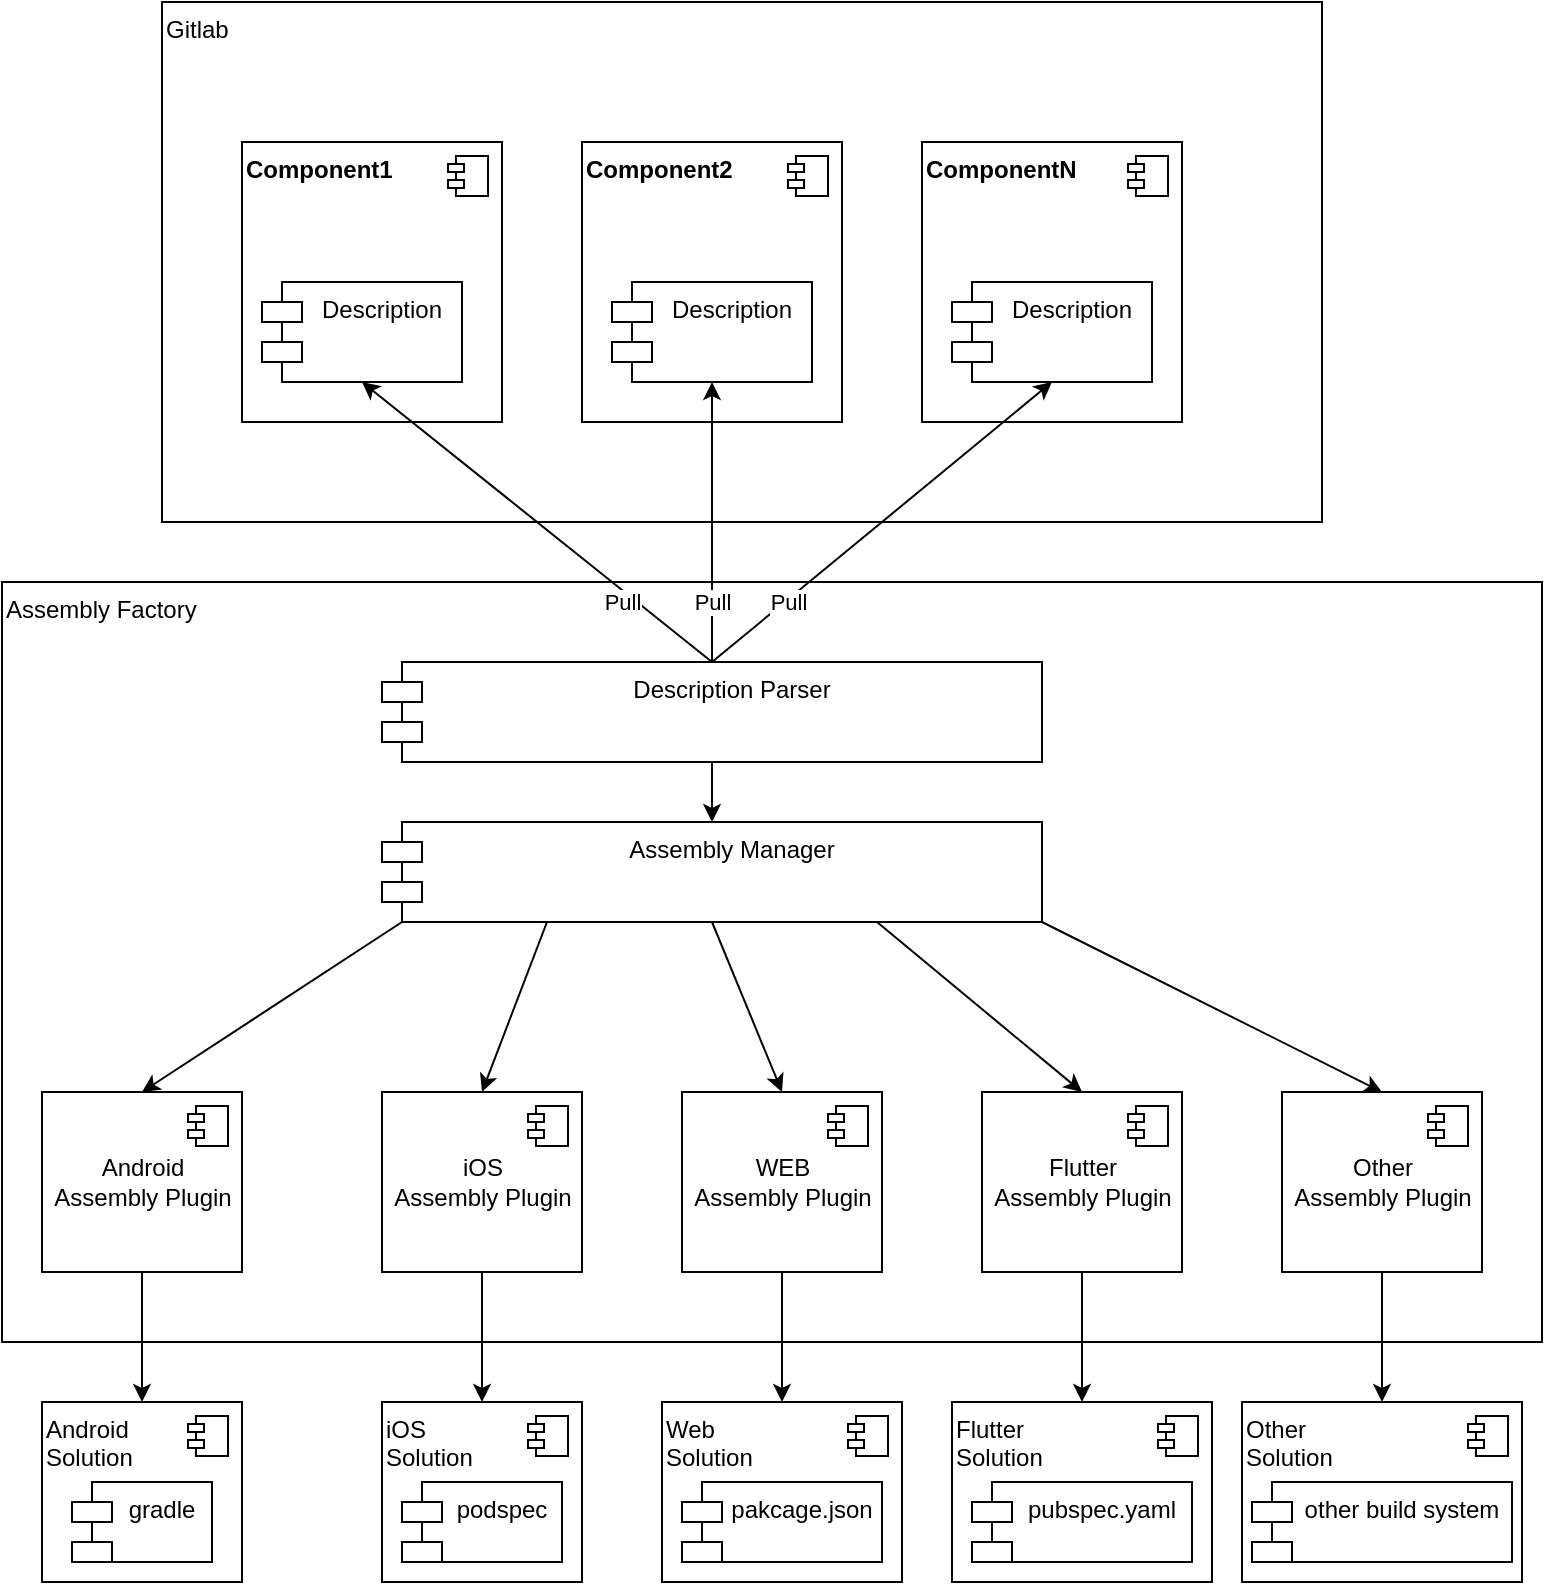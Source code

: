 <mxfile version="20.8.13" type="github" pages="4">
  <diagram name="第 1 页" id="zwg2vvg_9aj8PHfeXNo3">
    <mxGraphModel dx="2027" dy="1148" grid="1" gridSize="10" guides="1" tooltips="1" connect="1" arrows="1" fold="1" page="1" pageScale="1" pageWidth="827" pageHeight="1169" math="0" shadow="0">
      <root>
        <mxCell id="0" />
        <mxCell id="1" parent="0" />
        <mxCell id="I6TWMLQy3BOm3Pw9d9K--17" value="" style="group" parent="1" vertex="1" connectable="0">
          <mxGeometry x="90" y="140" width="580" height="260" as="geometry" />
        </mxCell>
        <mxCell id="I6TWMLQy3BOm3Pw9d9K--5" value="Gitlab" style="html=1;align=left;verticalAlign=top;container=0;" parent="I6TWMLQy3BOm3Pw9d9K--17" vertex="1">
          <mxGeometry width="580" height="260" as="geometry" />
        </mxCell>
        <mxCell id="I6TWMLQy3BOm3Pw9d9K--7" value="&lt;b&gt;Component1&lt;/b&gt;" style="html=1;dropTarget=0;align=left;verticalAlign=top;container=0;" parent="I6TWMLQy3BOm3Pw9d9K--17" vertex="1">
          <mxGeometry x="40" y="70" width="130" height="140" as="geometry" />
        </mxCell>
        <mxCell id="I6TWMLQy3BOm3Pw9d9K--9" value="&lt;b&gt;Component2&lt;/b&gt;" style="html=1;dropTarget=0;align=left;verticalAlign=top;container=0;" parent="I6TWMLQy3BOm3Pw9d9K--17" vertex="1">
          <mxGeometry x="210" y="70" width="130" height="140" as="geometry" />
        </mxCell>
        <mxCell id="I6TWMLQy3BOm3Pw9d9K--11" value="&lt;b&gt;ComponentN&lt;/b&gt;" style="html=1;dropTarget=0;align=left;verticalAlign=top;container=0;" parent="I6TWMLQy3BOm3Pw9d9K--17" vertex="1">
          <mxGeometry x="380" y="70" width="130" height="140" as="geometry" />
        </mxCell>
        <mxCell id="I6TWMLQy3BOm3Pw9d9K--14" value="Description" style="shape=module;align=left;spacingLeft=20;align=center;verticalAlign=top;container=0;" parent="I6TWMLQy3BOm3Pw9d9K--17" vertex="1">
          <mxGeometry x="50" y="140" width="100" height="50" as="geometry" />
        </mxCell>
        <mxCell id="I6TWMLQy3BOm3Pw9d9K--15" value="Description" style="shape=module;align=left;spacingLeft=20;align=center;verticalAlign=top;container=0;" parent="I6TWMLQy3BOm3Pw9d9K--17" vertex="1">
          <mxGeometry x="225" y="140" width="100" height="50" as="geometry" />
        </mxCell>
        <mxCell id="I6TWMLQy3BOm3Pw9d9K--16" value="Description" style="shape=module;align=left;spacingLeft=20;align=center;verticalAlign=top;container=0;" parent="I6TWMLQy3BOm3Pw9d9K--17" vertex="1">
          <mxGeometry x="395" y="140" width="100" height="50" as="geometry" />
        </mxCell>
        <mxCell id="I6TWMLQy3BOm3Pw9d9K--8" value="" style="shape=module;jettyWidth=8;jettyHeight=4;container=0;" parent="I6TWMLQy3BOm3Pw9d9K--17" vertex="1">
          <mxGeometry x="143" y="77" width="20" height="20" as="geometry">
            <mxPoint x="-27" y="7" as="offset" />
          </mxGeometry>
        </mxCell>
        <mxCell id="I6TWMLQy3BOm3Pw9d9K--10" value="" style="shape=module;jettyWidth=8;jettyHeight=4;container=0;" parent="I6TWMLQy3BOm3Pw9d9K--17" vertex="1">
          <mxGeometry x="313" y="77" width="20" height="20" as="geometry">
            <mxPoint x="-27" y="7" as="offset" />
          </mxGeometry>
        </mxCell>
        <mxCell id="I6TWMLQy3BOm3Pw9d9K--12" value="" style="shape=module;jettyWidth=8;jettyHeight=4;container=0;" parent="I6TWMLQy3BOm3Pw9d9K--17" vertex="1">
          <mxGeometry x="483" y="77" width="20" height="20" as="geometry">
            <mxPoint x="-27" y="7" as="offset" />
          </mxGeometry>
        </mxCell>
        <mxCell id="I6TWMLQy3BOm3Pw9d9K--18" value="Assembly Factory" style="html=1;align=left;verticalAlign=top;" parent="1" vertex="1">
          <mxGeometry x="10" y="430" width="770" height="380" as="geometry" />
        </mxCell>
        <mxCell id="I6TWMLQy3BOm3Pw9d9K--19" style="rounded=0;orthogonalLoop=1;jettySize=auto;html=1;entryX=0.5;entryY=1;entryDx=0;entryDy=0;exitX=0.5;exitY=0;exitDx=0;exitDy=0;" parent="1" source="I6TWMLQy3BOm3Pw9d9K--25" target="I6TWMLQy3BOm3Pw9d9K--14" edge="1">
          <mxGeometry relative="1" as="geometry">
            <mxPoint x="180" y="500" as="sourcePoint" />
          </mxGeometry>
        </mxCell>
        <mxCell id="I6TWMLQy3BOm3Pw9d9K--23" value="Pull" style="edgeLabel;html=1;align=center;verticalAlign=middle;resizable=0;points=[];" parent="I6TWMLQy3BOm3Pw9d9K--19" vertex="1" connectable="0">
          <mxGeometry x="0.198" y="-2" relative="1" as="geometry">
            <mxPoint x="58" y="55" as="offset" />
          </mxGeometry>
        </mxCell>
        <mxCell id="I6TWMLQy3BOm3Pw9d9K--35" style="edgeStyle=none;rounded=0;orthogonalLoop=1;jettySize=auto;html=1;exitX=0.5;exitY=1;exitDx=0;exitDy=0;entryX=0.5;entryY=0;entryDx=0;entryDy=0;" parent="1" source="I6TWMLQy3BOm3Pw9d9K--25" target="I6TWMLQy3BOm3Pw9d9K--34" edge="1">
          <mxGeometry relative="1" as="geometry" />
        </mxCell>
        <mxCell id="I6TWMLQy3BOm3Pw9d9K--25" value="Description Parser" style="shape=module;align=left;spacingLeft=20;align=center;verticalAlign=top;container=0;" parent="1" vertex="1">
          <mxGeometry x="200" y="470" width="330" height="50" as="geometry" />
        </mxCell>
        <mxCell id="I6TWMLQy3BOm3Pw9d9K--49" style="edgeStyle=none;rounded=0;orthogonalLoop=1;jettySize=auto;html=1;" parent="1" source="I6TWMLQy3BOm3Pw9d9K--28" target="I6TWMLQy3BOm3Pw9d9K--40" edge="1">
          <mxGeometry relative="1" as="geometry" />
        </mxCell>
        <mxCell id="I6TWMLQy3BOm3Pw9d9K--28" value="Android &lt;br&gt;Assembly Plugin" style="html=1;dropTarget=0;" parent="1" vertex="1">
          <mxGeometry x="30" y="685" width="100" height="90" as="geometry" />
        </mxCell>
        <mxCell id="I6TWMLQy3BOm3Pw9d9K--29" value="" style="shape=module;jettyWidth=8;jettyHeight=4;" parent="I6TWMLQy3BOm3Pw9d9K--28" vertex="1">
          <mxGeometry x="1" width="20" height="20" relative="1" as="geometry">
            <mxPoint x="-27" y="7" as="offset" />
          </mxGeometry>
        </mxCell>
        <mxCell id="I6TWMLQy3BOm3Pw9d9K--66" style="edgeStyle=none;rounded=0;orthogonalLoop=1;jettySize=auto;html=1;" parent="1" source="I6TWMLQy3BOm3Pw9d9K--32" target="I6TWMLQy3BOm3Pw9d9K--54" edge="1">
          <mxGeometry relative="1" as="geometry" />
        </mxCell>
        <mxCell id="I6TWMLQy3BOm3Pw9d9K--32" value="iOS&lt;br&gt;Assembly Plugin" style="html=1;dropTarget=0;" parent="1" vertex="1">
          <mxGeometry x="200" y="685" width="100" height="90" as="geometry" />
        </mxCell>
        <mxCell id="I6TWMLQy3BOm3Pw9d9K--33" value="" style="shape=module;jettyWidth=8;jettyHeight=4;" parent="I6TWMLQy3BOm3Pw9d9K--32" vertex="1">
          <mxGeometry x="1" width="20" height="20" relative="1" as="geometry">
            <mxPoint x="-27" y="7" as="offset" />
          </mxGeometry>
        </mxCell>
        <mxCell id="I6TWMLQy3BOm3Pw9d9K--20" value="Pull" style="rounded=0;orthogonalLoop=1;jettySize=auto;html=1;entryX=0.5;entryY=1;entryDx=0;entryDy=0;exitX=0.5;exitY=0;exitDx=0;exitDy=0;" parent="1" source="I6TWMLQy3BOm3Pw9d9K--25" target="I6TWMLQy3BOm3Pw9d9K--15" edge="1">
          <mxGeometry x="-0.571" relative="1" as="geometry">
            <mxPoint x="365" y="500" as="sourcePoint" />
            <mxPoint as="offset" />
          </mxGeometry>
        </mxCell>
        <mxCell id="I6TWMLQy3BOm3Pw9d9K--21" style="rounded=0;orthogonalLoop=1;jettySize=auto;html=1;entryX=0.5;entryY=1;entryDx=0;entryDy=0;exitX=0.5;exitY=0;exitDx=0;exitDy=0;" parent="1" source="I6TWMLQy3BOm3Pw9d9K--25" target="I6TWMLQy3BOm3Pw9d9K--16" edge="1">
          <mxGeometry relative="1" as="geometry">
            <mxPoint x="535" y="500" as="sourcePoint" />
          </mxGeometry>
        </mxCell>
        <mxCell id="I6TWMLQy3BOm3Pw9d9K--24" value="Pull" style="edgeLabel;html=1;align=center;verticalAlign=middle;resizable=0;points=[];" parent="I6TWMLQy3BOm3Pw9d9K--21" vertex="1" connectable="0">
          <mxGeometry x="0.215" y="4" relative="1" as="geometry">
            <mxPoint x="-63" y="58" as="offset" />
          </mxGeometry>
        </mxCell>
        <mxCell id="I6TWMLQy3BOm3Pw9d9K--36" style="edgeStyle=none;rounded=0;orthogonalLoop=1;jettySize=auto;html=1;exitX=0;exitY=1;exitDx=10;exitDy=0;entryX=0.5;entryY=0;entryDx=0;entryDy=0;exitPerimeter=0;" parent="1" source="I6TWMLQy3BOm3Pw9d9K--34" target="I6TWMLQy3BOm3Pw9d9K--28" edge="1">
          <mxGeometry relative="1" as="geometry" />
        </mxCell>
        <mxCell id="I6TWMLQy3BOm3Pw9d9K--37" style="edgeStyle=none;rounded=0;orthogonalLoop=1;jettySize=auto;html=1;entryX=0.5;entryY=0;entryDx=0;entryDy=0;exitX=0.25;exitY=1;exitDx=0;exitDy=0;" parent="1" source="I6TWMLQy3BOm3Pw9d9K--34" target="I6TWMLQy3BOm3Pw9d9K--32" edge="1">
          <mxGeometry relative="1" as="geometry">
            <mxPoint x="360" y="610" as="sourcePoint" />
          </mxGeometry>
        </mxCell>
        <mxCell id="I6TWMLQy3BOm3Pw9d9K--46" style="edgeStyle=none;rounded=0;orthogonalLoop=1;jettySize=auto;html=1;exitX=0.5;exitY=1;exitDx=0;exitDy=0;entryX=0.5;entryY=0;entryDx=0;entryDy=0;" parent="1" source="I6TWMLQy3BOm3Pw9d9K--34" target="I6TWMLQy3BOm3Pw9d9K--38" edge="1">
          <mxGeometry relative="1" as="geometry" />
        </mxCell>
        <mxCell id="I6TWMLQy3BOm3Pw9d9K--47" style="edgeStyle=none;rounded=0;orthogonalLoop=1;jettySize=auto;html=1;entryX=0.5;entryY=0;entryDx=0;entryDy=0;exitX=0.75;exitY=1;exitDx=0;exitDy=0;" parent="1" source="I6TWMLQy3BOm3Pw9d9K--34" target="I6TWMLQy3BOm3Pw9d9K--42" edge="1">
          <mxGeometry relative="1" as="geometry" />
        </mxCell>
        <mxCell id="I6TWMLQy3BOm3Pw9d9K--34" value="Assembly Manager" style="shape=module;align=left;spacingLeft=20;align=center;verticalAlign=top;container=0;" parent="1" vertex="1">
          <mxGeometry x="200" y="550" width="330" height="50" as="geometry" />
        </mxCell>
        <mxCell id="I6TWMLQy3BOm3Pw9d9K--67" style="edgeStyle=none;rounded=0;orthogonalLoop=1;jettySize=auto;html=1;entryX=0.5;entryY=0;entryDx=0;entryDy=0;" parent="1" source="I6TWMLQy3BOm3Pw9d9K--38" target="I6TWMLQy3BOm3Pw9d9K--56" edge="1">
          <mxGeometry relative="1" as="geometry" />
        </mxCell>
        <mxCell id="I6TWMLQy3BOm3Pw9d9K--38" value="WEB&lt;br&gt;Assembly Plugin" style="html=1;dropTarget=0;" parent="1" vertex="1">
          <mxGeometry x="350" y="685" width="100" height="90" as="geometry" />
        </mxCell>
        <mxCell id="I6TWMLQy3BOm3Pw9d9K--39" value="" style="shape=module;jettyWidth=8;jettyHeight=4;" parent="I6TWMLQy3BOm3Pw9d9K--38" vertex="1">
          <mxGeometry x="1" width="20" height="20" relative="1" as="geometry">
            <mxPoint x="-27" y="7" as="offset" />
          </mxGeometry>
        </mxCell>
        <mxCell id="I6TWMLQy3BOm3Pw9d9K--40" value="Android &lt;br&gt;Solution" style="html=1;dropTarget=0;align=left;verticalAlign=top;" parent="1" vertex="1">
          <mxGeometry x="30" y="840" width="100" height="90" as="geometry" />
        </mxCell>
        <mxCell id="I6TWMLQy3BOm3Pw9d9K--41" value="" style="shape=module;jettyWidth=8;jettyHeight=4;" parent="I6TWMLQy3BOm3Pw9d9K--40" vertex="1">
          <mxGeometry x="1" width="20" height="20" relative="1" as="geometry">
            <mxPoint x="-27" y="7" as="offset" />
          </mxGeometry>
        </mxCell>
        <mxCell id="I6TWMLQy3BOm3Pw9d9K--68" style="edgeStyle=none;rounded=0;orthogonalLoop=1;jettySize=auto;html=1;entryX=0.5;entryY=0;entryDx=0;entryDy=0;" parent="1" source="I6TWMLQy3BOm3Pw9d9K--42" target="I6TWMLQy3BOm3Pw9d9K--58" edge="1">
          <mxGeometry relative="1" as="geometry" />
        </mxCell>
        <mxCell id="I6TWMLQy3BOm3Pw9d9K--42" value="Flutter&lt;br&gt;Assembly Plugin" style="html=1;dropTarget=0;" parent="1" vertex="1">
          <mxGeometry x="500" y="685" width="100" height="90" as="geometry" />
        </mxCell>
        <mxCell id="I6TWMLQy3BOm3Pw9d9K--43" value="" style="shape=module;jettyWidth=8;jettyHeight=4;" parent="I6TWMLQy3BOm3Pw9d9K--42" vertex="1">
          <mxGeometry x="1" width="20" height="20" relative="1" as="geometry">
            <mxPoint x="-27" y="7" as="offset" />
          </mxGeometry>
        </mxCell>
        <mxCell id="I6TWMLQy3BOm3Pw9d9K--69" style="edgeStyle=none;rounded=0;orthogonalLoop=1;jettySize=auto;html=1;entryX=0.5;entryY=0;entryDx=0;entryDy=0;" parent="1" source="I6TWMLQy3BOm3Pw9d9K--44" target="I6TWMLQy3BOm3Pw9d9K--60" edge="1">
          <mxGeometry relative="1" as="geometry" />
        </mxCell>
        <mxCell id="I6TWMLQy3BOm3Pw9d9K--44" value="Other&lt;br&gt;Assembly Plugin" style="html=1;dropTarget=0;" parent="1" vertex="1">
          <mxGeometry x="650" y="685" width="100" height="90" as="geometry" />
        </mxCell>
        <mxCell id="I6TWMLQy3BOm3Pw9d9K--45" value="" style="shape=module;jettyWidth=8;jettyHeight=4;" parent="I6TWMLQy3BOm3Pw9d9K--44" vertex="1">
          <mxGeometry x="1" width="20" height="20" relative="1" as="geometry">
            <mxPoint x="-27" y="7" as="offset" />
          </mxGeometry>
        </mxCell>
        <mxCell id="I6TWMLQy3BOm3Pw9d9K--54" value="iOS&lt;br&gt;Solution" style="html=1;dropTarget=0;align=left;verticalAlign=top;" parent="1" vertex="1">
          <mxGeometry x="200" y="840" width="100" height="90" as="geometry" />
        </mxCell>
        <mxCell id="I6TWMLQy3BOm3Pw9d9K--55" value="" style="shape=module;jettyWidth=8;jettyHeight=4;" parent="I6TWMLQy3BOm3Pw9d9K--54" vertex="1">
          <mxGeometry x="1" width="20" height="20" relative="1" as="geometry">
            <mxPoint x="-27" y="7" as="offset" />
          </mxGeometry>
        </mxCell>
        <mxCell id="I6TWMLQy3BOm3Pw9d9K--56" value="Web&lt;br&gt;Solution" style="html=1;dropTarget=0;align=left;verticalAlign=top;" parent="1" vertex="1">
          <mxGeometry x="340" y="840" width="120" height="90" as="geometry" />
        </mxCell>
        <mxCell id="I6TWMLQy3BOm3Pw9d9K--57" value="" style="shape=module;jettyWidth=8;jettyHeight=4;" parent="I6TWMLQy3BOm3Pw9d9K--56" vertex="1">
          <mxGeometry x="1" width="20" height="20" relative="1" as="geometry">
            <mxPoint x="-27" y="7" as="offset" />
          </mxGeometry>
        </mxCell>
        <mxCell id="I6TWMLQy3BOm3Pw9d9K--58" value="Flutter&lt;br&gt;Solution" style="html=1;dropTarget=0;align=left;verticalAlign=top;" parent="1" vertex="1">
          <mxGeometry x="485" y="840" width="130" height="90" as="geometry" />
        </mxCell>
        <mxCell id="I6TWMLQy3BOm3Pw9d9K--59" value="" style="shape=module;jettyWidth=8;jettyHeight=4;" parent="I6TWMLQy3BOm3Pw9d9K--58" vertex="1">
          <mxGeometry x="1" width="20" height="20" relative="1" as="geometry">
            <mxPoint x="-27" y="7" as="offset" />
          </mxGeometry>
        </mxCell>
        <mxCell id="I6TWMLQy3BOm3Pw9d9K--60" value="Other&lt;br&gt;Solution" style="html=1;dropTarget=0;align=left;verticalAlign=top;" parent="1" vertex="1">
          <mxGeometry x="630" y="840" width="140" height="90" as="geometry" />
        </mxCell>
        <mxCell id="I6TWMLQy3BOm3Pw9d9K--61" value="" style="shape=module;jettyWidth=8;jettyHeight=4;" parent="I6TWMLQy3BOm3Pw9d9K--60" vertex="1">
          <mxGeometry x="1" width="20" height="20" relative="1" as="geometry">
            <mxPoint x="-27" y="7" as="offset" />
          </mxGeometry>
        </mxCell>
        <mxCell id="I6TWMLQy3BOm3Pw9d9K--62" value="gradle" style="shape=module;align=left;spacingLeft=20;align=center;verticalAlign=top;" parent="1" vertex="1">
          <mxGeometry x="45" y="880" width="70" height="40" as="geometry" />
        </mxCell>
        <mxCell id="I6TWMLQy3BOm3Pw9d9K--63" value="podspec" style="shape=module;align=left;spacingLeft=20;align=center;verticalAlign=top;" parent="1" vertex="1">
          <mxGeometry x="210" y="880" width="80" height="40" as="geometry" />
        </mxCell>
        <mxCell id="I6TWMLQy3BOm3Pw9d9K--64" value="pakcage.json" style="shape=module;align=left;spacingLeft=20;align=center;verticalAlign=top;" parent="1" vertex="1">
          <mxGeometry x="350" y="880" width="100" height="40" as="geometry" />
        </mxCell>
        <mxCell id="I6TWMLQy3BOm3Pw9d9K--65" value="pubspec.yaml" style="shape=module;align=left;spacingLeft=20;align=center;verticalAlign=top;" parent="1" vertex="1">
          <mxGeometry x="495" y="880" width="110" height="40" as="geometry" />
        </mxCell>
        <mxCell id="I6TWMLQy3BOm3Pw9d9K--70" value="other build system" style="shape=module;align=left;spacingLeft=20;align=center;verticalAlign=top;" parent="1" vertex="1">
          <mxGeometry x="635" y="880" width="130" height="40" as="geometry" />
        </mxCell>
        <mxCell id="I6TWMLQy3BOm3Pw9d9K--48" style="edgeStyle=none;rounded=0;orthogonalLoop=1;jettySize=auto;html=1;entryX=0.5;entryY=0;entryDx=0;entryDy=0;exitX=1;exitY=1;exitDx=0;exitDy=0;" parent="1" source="I6TWMLQy3BOm3Pw9d9K--34" target="I6TWMLQy3BOm3Pw9d9K--44" edge="1">
          <mxGeometry relative="1" as="geometry" />
        </mxCell>
      </root>
    </mxGraphModel>
  </diagram>
  <diagram id="zv-O2JNxYxsMQmlohPRc" name="第 2 页">
    <mxGraphModel dx="2027" dy="1148" grid="1" gridSize="10" guides="1" tooltips="1" connect="1" arrows="1" fold="1" page="1" pageScale="1" pageWidth="827" pageHeight="1169" math="0" shadow="0">
      <root>
        <mxCell id="0" />
        <mxCell id="1" parent="0" />
        <mxCell id="DO625we-4FlpakCCzO4p-12" value="App Factory" style="html=1;align=left;verticalAlign=top;" parent="1" vertex="1">
          <mxGeometry x="104" y="540" width="616" height="340" as="geometry" />
        </mxCell>
        <mxCell id="DO625we-4FlpakCCzO4p-11" value="Nexus/Cocoapods" style="html=1;align=left;verticalAlign=top;" parent="1" vertex="1">
          <mxGeometry x="104" y="325" width="620" height="175" as="geometry" />
        </mxCell>
        <mxCell id="yf9CihzAh85KHfU8xRgC-5" style="edgeStyle=orthogonalEdgeStyle;rounded=0;orthogonalLoop=1;jettySize=auto;html=1;entryX=0;entryY=0.5;entryDx=0;entryDy=0;" edge="1" parent="1" source="DO625we-4FlpakCCzO4p-10" target="yf9CihzAh85KHfU8xRgC-1">
          <mxGeometry relative="1" as="geometry" />
        </mxCell>
        <mxCell id="DO625we-4FlpakCCzO4p-10" value="Gitlab" style="html=1;align=left;verticalAlign=top;" parent="1" vertex="1">
          <mxGeometry x="104" y="120" width="620" height="175" as="geometry" />
        </mxCell>
        <mxCell id="DO625we-4FlpakCCzO4p-7" style="edgeStyle=none;rounded=0;orthogonalLoop=1;jettySize=auto;html=1;entryX=0.5;entryY=0;entryDx=0;entryDy=0;" parent="1" source="upleQPJ2WQOxfalDjkzi-2" target="DO625we-4FlpakCCzO4p-1" edge="1">
          <mxGeometry relative="1" as="geometry" />
        </mxCell>
        <mxCell id="upleQPJ2WQOxfalDjkzi-2" value="Module1" style="html=1;dropTarget=0;" parent="1" vertex="1">
          <mxGeometry x="194" y="170" width="110" height="90" as="geometry" />
        </mxCell>
        <mxCell id="upleQPJ2WQOxfalDjkzi-3" value="" style="shape=module;jettyWidth=8;jettyHeight=4;" parent="upleQPJ2WQOxfalDjkzi-2" vertex="1">
          <mxGeometry x="1" width="20" height="20" relative="1" as="geometry">
            <mxPoint x="-27" y="7" as="offset" />
          </mxGeometry>
        </mxCell>
        <mxCell id="DO625we-4FlpakCCzO4p-8" style="edgeStyle=none;rounded=0;orthogonalLoop=1;jettySize=auto;html=1;entryX=0.5;entryY=0;entryDx=0;entryDy=0;" parent="1" source="upleQPJ2WQOxfalDjkzi-4" target="DO625we-4FlpakCCzO4p-3" edge="1">
          <mxGeometry relative="1" as="geometry" />
        </mxCell>
        <mxCell id="upleQPJ2WQOxfalDjkzi-4" value="Module2" style="html=1;dropTarget=0;" parent="1" vertex="1">
          <mxGeometry x="374" y="170" width="110" height="90" as="geometry" />
        </mxCell>
        <mxCell id="upleQPJ2WQOxfalDjkzi-5" value="" style="shape=module;jettyWidth=8;jettyHeight=4;" parent="upleQPJ2WQOxfalDjkzi-4" vertex="1">
          <mxGeometry x="1" width="20" height="20" relative="1" as="geometry">
            <mxPoint x="-27" y="7" as="offset" />
          </mxGeometry>
        </mxCell>
        <mxCell id="DO625we-4FlpakCCzO4p-9" style="edgeStyle=none;rounded=0;orthogonalLoop=1;jettySize=auto;html=1;" parent="1" source="upleQPJ2WQOxfalDjkzi-6" target="DO625we-4FlpakCCzO4p-5" edge="1">
          <mxGeometry relative="1" as="geometry" />
        </mxCell>
        <mxCell id="upleQPJ2WQOxfalDjkzi-6" value="ModuleN" style="html=1;dropTarget=0;" parent="1" vertex="1">
          <mxGeometry x="544" y="170" width="100" height="90" as="geometry" />
        </mxCell>
        <mxCell id="upleQPJ2WQOxfalDjkzi-7" value="" style="shape=module;jettyWidth=8;jettyHeight=4;" parent="upleQPJ2WQOxfalDjkzi-6" vertex="1">
          <mxGeometry x="1" width="20" height="20" relative="1" as="geometry">
            <mxPoint x="-27" y="7" as="offset" />
          </mxGeometry>
        </mxCell>
        <mxCell id="2QaKas8CS87gtc61uWDf-1" value="App Framework" style="html=1;dropTarget=0;" parent="1" vertex="1">
          <mxGeometry x="324" y="620" width="180" height="90" as="geometry" />
        </mxCell>
        <mxCell id="2QaKas8CS87gtc61uWDf-2" value="" style="shape=module;jettyWidth=8;jettyHeight=4;" parent="2QaKas8CS87gtc61uWDf-1" vertex="1">
          <mxGeometry x="1" width="20" height="20" relative="1" as="geometry">
            <mxPoint x="-27" y="7" as="offset" />
          </mxGeometry>
        </mxCell>
        <mxCell id="DO625we-4FlpakCCzO4p-1" value="Module1&lt;br&gt;Binary" style="html=1;dropTarget=0;" parent="1" vertex="1">
          <mxGeometry x="194" y="365" width="110" height="90" as="geometry" />
        </mxCell>
        <mxCell id="DO625we-4FlpakCCzO4p-2" value="" style="shape=module;jettyWidth=8;jettyHeight=4;" parent="DO625we-4FlpakCCzO4p-1" vertex="1">
          <mxGeometry x="1" width="20" height="20" relative="1" as="geometry">
            <mxPoint x="-27" y="7" as="offset" />
          </mxGeometry>
        </mxCell>
        <mxCell id="DO625we-4FlpakCCzO4p-3" value="Module2&lt;br&gt;Binary" style="html=1;dropTarget=0;" parent="1" vertex="1">
          <mxGeometry x="374" y="365" width="110" height="90" as="geometry" />
        </mxCell>
        <mxCell id="DO625we-4FlpakCCzO4p-4" value="" style="shape=module;jettyWidth=8;jettyHeight=4;" parent="DO625we-4FlpakCCzO4p-3" vertex="1">
          <mxGeometry x="1" width="20" height="20" relative="1" as="geometry">
            <mxPoint x="-27" y="7" as="offset" />
          </mxGeometry>
        </mxCell>
        <mxCell id="DO625we-4FlpakCCzO4p-5" value="ModuleN&lt;br&gt;Binary" style="html=1;dropTarget=0;" parent="1" vertex="1">
          <mxGeometry x="539" y="365" width="110" height="90" as="geometry" />
        </mxCell>
        <mxCell id="DO625we-4FlpakCCzO4p-6" value="" style="shape=module;jettyWidth=8;jettyHeight=4;" parent="DO625we-4FlpakCCzO4p-5" vertex="1">
          <mxGeometry x="1" width="20" height="20" relative="1" as="geometry">
            <mxPoint x="-27" y="7" as="offset" />
          </mxGeometry>
        </mxCell>
        <mxCell id="wW_vzUHUNwheHRck7dAu-3" style="edgeStyle=none;rounded=0;orthogonalLoop=1;jettySize=auto;html=1;entryX=0.5;entryY=1;entryDx=0;entryDy=0;" parent="1" source="O3OTLkj9TkLmvS1eABt4-3" target="DO625we-4FlpakCCzO4p-1" edge="1">
          <mxGeometry relative="1" as="geometry" />
        </mxCell>
        <mxCell id="wW_vzUHUNwheHRck7dAu-4" style="edgeStyle=none;rounded=0;orthogonalLoop=1;jettySize=auto;html=1;entryX=0.5;entryY=1;entryDx=0;entryDy=0;" parent="1" source="O3OTLkj9TkLmvS1eABt4-3" target="DO625we-4FlpakCCzO4p-3" edge="1">
          <mxGeometry relative="1" as="geometry" />
        </mxCell>
        <mxCell id="O3OTLkj9TkLmvS1eABt4-3" value="Component1.xml" style="html=1;dropTarget=0;" parent="1" vertex="1">
          <mxGeometry x="160" y="585" width="110" height="90" as="geometry" />
        </mxCell>
        <mxCell id="O3OTLkj9TkLmvS1eABt4-4" value="" style="shape=module;jettyWidth=8;jettyHeight=4;" parent="O3OTLkj9TkLmvS1eABt4-3" vertex="1">
          <mxGeometry x="1" width="20" height="20" relative="1" as="geometry">
            <mxPoint x="-27" y="7" as="offset" />
          </mxGeometry>
        </mxCell>
        <mxCell id="wW_vzUHUNwheHRck7dAu-5" style="edgeStyle=none;rounded=0;orthogonalLoop=1;jettySize=auto;html=1;entryX=0.5;entryY=1;entryDx=0;entryDy=0;" parent="1" source="wW_vzUHUNwheHRck7dAu-1" target="DO625we-4FlpakCCzO4p-3" edge="1">
          <mxGeometry relative="1" as="geometry" />
        </mxCell>
        <mxCell id="wW_vzUHUNwheHRck7dAu-6" style="edgeStyle=none;rounded=0;orthogonalLoop=1;jettySize=auto;html=1;exitX=0.5;exitY=0;exitDx=0;exitDy=0;entryX=0.5;entryY=1;entryDx=0;entryDy=0;" parent="1" source="wW_vzUHUNwheHRck7dAu-1" target="DO625we-4FlpakCCzO4p-5" edge="1">
          <mxGeometry relative="1" as="geometry" />
        </mxCell>
        <mxCell id="wW_vzUHUNwheHRck7dAu-1" value="ComponentN.xml" style="html=1;dropTarget=0;" parent="1" vertex="1">
          <mxGeometry x="544" y="585" width="110" height="90" as="geometry" />
        </mxCell>
        <mxCell id="wW_vzUHUNwheHRck7dAu-2" value="" style="shape=module;jettyWidth=8;jettyHeight=4;" parent="wW_vzUHUNwheHRck7dAu-1" vertex="1">
          <mxGeometry x="1" width="20" height="20" relative="1" as="geometry">
            <mxPoint x="-27" y="7" as="offset" />
          </mxGeometry>
        </mxCell>
        <mxCell id="P9OLIBjp0Zk6fSwO6xzy-1" style="edgeStyle=none;rounded=0;orthogonalLoop=1;jettySize=auto;html=1;exitX=0.25;exitY=0;exitDx=0;exitDy=0;entryX=0.5;entryY=1;entryDx=0;entryDy=0;" parent="1" source="JfRdRevh2PpC6_w34qJR-1" target="O3OTLkj9TkLmvS1eABt4-3" edge="1">
          <mxGeometry relative="1" as="geometry" />
        </mxCell>
        <mxCell id="P9OLIBjp0Zk6fSwO6xzy-2" style="edgeStyle=none;rounded=0;orthogonalLoop=1;jettySize=auto;html=1;exitX=0.5;exitY=0;exitDx=0;exitDy=0;entryX=0.5;entryY=1;entryDx=0;entryDy=0;" parent="1" source="JfRdRevh2PpC6_w34qJR-1" target="2QaKas8CS87gtc61uWDf-1" edge="1">
          <mxGeometry relative="1" as="geometry" />
        </mxCell>
        <mxCell id="P9OLIBjp0Zk6fSwO6xzy-3" style="edgeStyle=none;rounded=0;orthogonalLoop=1;jettySize=auto;html=1;exitX=0.75;exitY=0;exitDx=0;exitDy=0;entryX=0.5;entryY=1;entryDx=0;entryDy=0;" parent="1" source="JfRdRevh2PpC6_w34qJR-1" target="wW_vzUHUNwheHRck7dAu-1" edge="1">
          <mxGeometry relative="1" as="geometry" />
        </mxCell>
        <mxCell id="JfRdRevh2PpC6_w34qJR-1" value="Assembly Manager" style="shape=module;align=left;spacingLeft=20;align=center;verticalAlign=top;container=0;" parent="1" vertex="1">
          <mxGeometry x="156" y="740" width="516" height="120" as="geometry" />
        </mxCell>
        <mxCell id="P9OLIBjp0Zk6fSwO6xzy-4" value="Android Solution &lt;br&gt;Generator" style="html=1;dropTarget=0;" parent="1" vertex="1">
          <mxGeometry x="194" y="780" width="154" height="70" as="geometry" />
        </mxCell>
        <mxCell id="P9OLIBjp0Zk6fSwO6xzy-5" value="" style="shape=module;jettyWidth=8;jettyHeight=4;" parent="P9OLIBjp0Zk6fSwO6xzy-4" vertex="1">
          <mxGeometry x="1" width="20" height="20" relative="1" as="geometry">
            <mxPoint x="-27" y="7" as="offset" />
          </mxGeometry>
        </mxCell>
        <mxCell id="P9OLIBjp0Zk6fSwO6xzy-6" value="iOS Solution &lt;br&gt;Generator" style="html=1;dropTarget=0;" parent="1" vertex="1">
          <mxGeometry x="470" y="780" width="154" height="70" as="geometry" />
        </mxCell>
        <mxCell id="P9OLIBjp0Zk6fSwO6xzy-7" value="" style="shape=module;jettyWidth=8;jettyHeight=4;" parent="P9OLIBjp0Zk6fSwO6xzy-6" vertex="1">
          <mxGeometry x="1" width="20" height="20" relative="1" as="geometry">
            <mxPoint x="-27" y="7" as="offset" />
          </mxGeometry>
        </mxCell>
        <mxCell id="yf9CihzAh85KHfU8xRgC-9" style="edgeStyle=orthogonalEdgeStyle;rounded=0;orthogonalLoop=1;jettySize=auto;html=1;" edge="1" parent="1" source="dHGLS5SWoiPLfk3-RTIB-1" target="yf9CihzAh85KHfU8xRgC-1">
          <mxGeometry relative="1" as="geometry">
            <Array as="points">
              <mxPoint x="745" y="980" />
              <mxPoint x="745" y="589" />
            </Array>
          </mxGeometry>
        </mxCell>
        <mxCell id="dHGLS5SWoiPLfk3-RTIB-1" value="Jenkins" style="html=1;align=left;verticalAlign=top;" parent="1" vertex="1">
          <mxGeometry x="104" y="900" width="616" height="160" as="geometry" />
        </mxCell>
        <mxCell id="dHGLS5SWoiPLfk3-RTIB-4" value="Android &lt;br&gt;Solution" style="html=1;dropTarget=0;" parent="1" vertex="1">
          <mxGeometry x="194" y="955" width="154" height="70" as="geometry" />
        </mxCell>
        <mxCell id="dHGLS5SWoiPLfk3-RTIB-5" value="" style="shape=module;jettyWidth=8;jettyHeight=4;" parent="dHGLS5SWoiPLfk3-RTIB-4" vertex="1">
          <mxGeometry x="1" width="20" height="20" relative="1" as="geometry">
            <mxPoint x="-27" y="7" as="offset" />
          </mxGeometry>
        </mxCell>
        <mxCell id="dHGLS5SWoiPLfk3-RTIB-6" value="iOS&lt;br&gt;Solution" style="html=1;dropTarget=0;" parent="1" vertex="1">
          <mxGeometry x="470" y="955" width="154" height="70" as="geometry" />
        </mxCell>
        <mxCell id="dHGLS5SWoiPLfk3-RTIB-7" value="" style="shape=module;jettyWidth=8;jettyHeight=4;" parent="dHGLS5SWoiPLfk3-RTIB-6" vertex="1">
          <mxGeometry x="1" width="20" height="20" relative="1" as="geometry">
            <mxPoint x="-27" y="7" as="offset" />
          </mxGeometry>
        </mxCell>
        <mxCell id="dHGLS5SWoiPLfk3-RTIB-8" style="edgeStyle=none;rounded=0;orthogonalLoop=1;jettySize=auto;html=1;entryX=0.5;entryY=0;entryDx=0;entryDy=0;" parent="1" source="P9OLIBjp0Zk6fSwO6xzy-4" target="dHGLS5SWoiPLfk3-RTIB-4" edge="1">
          <mxGeometry relative="1" as="geometry" />
        </mxCell>
        <mxCell id="dHGLS5SWoiPLfk3-RTIB-9" style="edgeStyle=none;rounded=0;orthogonalLoop=1;jettySize=auto;html=1;" parent="1" source="P9OLIBjp0Zk6fSwO6xzy-6" target="dHGLS5SWoiPLfk3-RTIB-6" edge="1">
          <mxGeometry relative="1" as="geometry" />
        </mxCell>
        <mxCell id="yf9CihzAh85KHfU8xRgC-1" value="Portal" style="html=1;align=left;verticalAlign=top;" vertex="1" parent="1">
          <mxGeometry x="770" y="117.5" width="240" height="942.5" as="geometry" />
        </mxCell>
        <mxCell id="yf9CihzAh85KHfU8xRgC-7" value="Module1&lt;br&gt;Description" style="html=1;dropTarget=0;" vertex="1" parent="1">
          <mxGeometry x="790" y="150" width="120" height="60" as="geometry" />
        </mxCell>
        <mxCell id="yf9CihzAh85KHfU8xRgC-8" value="" style="shape=module;jettyWidth=8;jettyHeight=4;" vertex="1" parent="yf9CihzAh85KHfU8xRgC-7">
          <mxGeometry x="1" width="20" height="20" relative="1" as="geometry">
            <mxPoint x="-27" y="7" as="offset" />
          </mxGeometry>
        </mxCell>
        <mxCell id="yf9CihzAh85KHfU8xRgC-10" value="Module2&lt;br&gt;Description" style="html=1;dropTarget=0;" vertex="1" parent="1">
          <mxGeometry x="790" y="235" width="120" height="60" as="geometry" />
        </mxCell>
        <mxCell id="yf9CihzAh85KHfU8xRgC-11" value="" style="shape=module;jettyWidth=8;jettyHeight=4;" vertex="1" parent="yf9CihzAh85KHfU8xRgC-10">
          <mxGeometry x="1" width="20" height="20" relative="1" as="geometry">
            <mxPoint x="-27" y="7" as="offset" />
          </mxGeometry>
        </mxCell>
        <mxCell id="yf9CihzAh85KHfU8xRgC-12" value="Module3&lt;br&gt;Description" style="html=1;dropTarget=0;" vertex="1" parent="1">
          <mxGeometry x="790" y="320" width="120" height="60" as="geometry" />
        </mxCell>
        <mxCell id="yf9CihzAh85KHfU8xRgC-13" value="" style="shape=module;jettyWidth=8;jettyHeight=4;" vertex="1" parent="yf9CihzAh85KHfU8xRgC-12">
          <mxGeometry x="1" width="20" height="20" relative="1" as="geometry">
            <mxPoint x="-27" y="7" as="offset" />
          </mxGeometry>
        </mxCell>
        <mxCell id="yf9CihzAh85KHfU8xRgC-14" value="Component1&lt;br&gt;Description" style="html=1;dropTarget=0;" vertex="1" parent="1">
          <mxGeometry x="800" y="585" width="130" height="60" as="geometry" />
        </mxCell>
        <mxCell id="yf9CihzAh85KHfU8xRgC-15" value="" style="shape=module;jettyWidth=8;jettyHeight=4;" vertex="1" parent="yf9CihzAh85KHfU8xRgC-14">
          <mxGeometry x="1" width="20" height="20" relative="1" as="geometry">
            <mxPoint x="-27" y="7" as="offset" />
          </mxGeometry>
        </mxCell>
        <mxCell id="yf9CihzAh85KHfU8xRgC-16" value="ComponentN&lt;br&gt;Description" style="html=1;dropTarget=0;" vertex="1" parent="1">
          <mxGeometry x="800" y="680" width="130" height="60" as="geometry" />
        </mxCell>
        <mxCell id="yf9CihzAh85KHfU8xRgC-17" value="" style="shape=module;jettyWidth=8;jettyHeight=4;" vertex="1" parent="yf9CihzAh85KHfU8xRgC-16">
          <mxGeometry x="1" width="20" height="20" relative="1" as="geometry">
            <mxPoint x="-27" y="7" as="offset" />
          </mxGeometry>
        </mxCell>
      </root>
    </mxGraphModel>
  </diagram>
  <diagram id="ox8aNvttb-8gVZ9L8BYf" name="第 3 页">
    <mxGraphModel dx="2027" dy="1148" grid="1" gridSize="10" guides="1" tooltips="1" connect="1" arrows="1" fold="1" page="1" pageScale="1" pageWidth="827" pageHeight="1169" math="0" shadow="0">
      <root>
        <mxCell id="0" />
        <mxCell id="1" parent="0" />
        <mxCell id="zcmXJdi1cQr9Ww2m_E8S-1" value="" style="group" parent="1" vertex="1" connectable="0">
          <mxGeometry x="100" y="60" width="600" height="260" as="geometry" />
        </mxCell>
        <mxCell id="zcmXJdi1cQr9Ww2m_E8S-2" value="Gitlab" style="html=1;align=left;verticalAlign=top;container=0;" parent="zcmXJdi1cQr9Ww2m_E8S-1" vertex="1">
          <mxGeometry width="600" height="260" as="geometry" />
        </mxCell>
        <mxCell id="zcmXJdi1cQr9Ww2m_E8S-3" value="&lt;b&gt;Component1&lt;/b&gt;" style="html=1;dropTarget=0;align=left;verticalAlign=top;container=0;" parent="zcmXJdi1cQr9Ww2m_E8S-1" vertex="1">
          <mxGeometry x="41.379" y="70" width="134.483" height="140" as="geometry" />
        </mxCell>
        <mxCell id="zcmXJdi1cQr9Ww2m_E8S-4" value="&lt;b&gt;Component2&lt;/b&gt;" style="html=1;dropTarget=0;align=left;verticalAlign=top;container=0;" parent="zcmXJdi1cQr9Ww2m_E8S-1" vertex="1">
          <mxGeometry x="217.241" y="70" width="134.483" height="140" as="geometry" />
        </mxCell>
        <mxCell id="zcmXJdi1cQr9Ww2m_E8S-5" value="&lt;b&gt;ComponentN&lt;/b&gt;" style="html=1;dropTarget=0;align=left;verticalAlign=top;container=0;" parent="zcmXJdi1cQr9Ww2m_E8S-1" vertex="1">
          <mxGeometry x="393.103" y="70" width="134.483" height="140" as="geometry" />
        </mxCell>
        <mxCell id="zcmXJdi1cQr9Ww2m_E8S-6" value="Description" style="shape=module;align=left;spacingLeft=20;align=center;verticalAlign=top;container=0;" parent="zcmXJdi1cQr9Ww2m_E8S-1" vertex="1">
          <mxGeometry x="51.724" y="140" width="103.448" height="50" as="geometry" />
        </mxCell>
        <mxCell id="zcmXJdi1cQr9Ww2m_E8S-7" value="Description" style="shape=module;align=left;spacingLeft=20;align=center;verticalAlign=top;container=0;" parent="zcmXJdi1cQr9Ww2m_E8S-1" vertex="1">
          <mxGeometry x="232.759" y="140" width="103.448" height="50" as="geometry" />
        </mxCell>
        <mxCell id="zcmXJdi1cQr9Ww2m_E8S-8" value="Description" style="shape=module;align=left;spacingLeft=20;align=center;verticalAlign=top;container=0;" parent="zcmXJdi1cQr9Ww2m_E8S-1" vertex="1">
          <mxGeometry x="408.621" y="140" width="103.448" height="50" as="geometry" />
        </mxCell>
        <mxCell id="zcmXJdi1cQr9Ww2m_E8S-9" value="" style="shape=module;jettyWidth=8;jettyHeight=4;container=0;" parent="zcmXJdi1cQr9Ww2m_E8S-1" vertex="1">
          <mxGeometry x="147.931" y="77" width="20.69" height="20" as="geometry">
            <mxPoint x="-27" y="7" as="offset" />
          </mxGeometry>
        </mxCell>
        <mxCell id="zcmXJdi1cQr9Ww2m_E8S-10" value="" style="shape=module;jettyWidth=8;jettyHeight=4;container=0;" parent="zcmXJdi1cQr9Ww2m_E8S-1" vertex="1">
          <mxGeometry x="323.793" y="77" width="20.69" height="20" as="geometry">
            <mxPoint x="-27" y="7" as="offset" />
          </mxGeometry>
        </mxCell>
        <mxCell id="zcmXJdi1cQr9Ww2m_E8S-11" value="" style="shape=module;jettyWidth=8;jettyHeight=4;container=0;" parent="zcmXJdi1cQr9Ww2m_E8S-1" vertex="1">
          <mxGeometry x="499.655" y="77" width="20.69" height="20" as="geometry">
            <mxPoint x="-27" y="7" as="offset" />
          </mxGeometry>
        </mxCell>
        <mxCell id="zcmXJdi1cQr9Ww2m_E8S-12" value="Assembly Factory" style="html=1;align=left;verticalAlign=top;" parent="1" vertex="1">
          <mxGeometry x="110" y="360" width="600" height="330" as="geometry" />
        </mxCell>
        <mxCell id="zcmXJdi1cQr9Ww2m_E8S-13" style="rounded=0;orthogonalLoop=1;jettySize=auto;html=1;entryX=0.5;entryY=1;entryDx=0;entryDy=0;exitX=0.5;exitY=0;exitDx=0;exitDy=0;" parent="1" source="zcmXJdi1cQr9Ww2m_E8S-16" target="zcmXJdi1cQr9Ww2m_E8S-6" edge="1">
          <mxGeometry relative="1" as="geometry">
            <mxPoint x="110" y="430" as="sourcePoint" />
          </mxGeometry>
        </mxCell>
        <mxCell id="zcmXJdi1cQr9Ww2m_E8S-14" value="Pull" style="edgeLabel;html=1;align=center;verticalAlign=middle;resizable=0;points=[];" parent="zcmXJdi1cQr9Ww2m_E8S-13" vertex="1" connectable="0">
          <mxGeometry x="0.198" y="-2" relative="1" as="geometry">
            <mxPoint x="57" y="61" as="offset" />
          </mxGeometry>
        </mxCell>
        <mxCell id="zcmXJdi1cQr9Ww2m_E8S-15" style="edgeStyle=none;rounded=0;orthogonalLoop=1;jettySize=auto;html=1;exitX=0.25;exitY=1;exitDx=0;exitDy=0;entryX=0.5;entryY=0;entryDx=0;entryDy=0;" parent="1" source="zcmXJdi1cQr9Ww2m_E8S-16" target="zcmXJdi1cQr9Ww2m_E8S-30" edge="1">
          <mxGeometry relative="1" as="geometry" />
        </mxCell>
        <mxCell id="zcmXJdi1cQr9Ww2m_E8S-61" style="edgeStyle=none;rounded=0;orthogonalLoop=1;jettySize=auto;html=1;entryX=0.5;entryY=0;entryDx=0;entryDy=0;" parent="1" source="zcmXJdi1cQr9Ww2m_E8S-16" target="zcmXJdi1cQr9Ww2m_E8S-58" edge="1">
          <mxGeometry relative="1" as="geometry" />
        </mxCell>
        <mxCell id="zcmXJdi1cQr9Ww2m_E8S-16" value="Description Parser" style="shape=module;align=left;spacingLeft=20;align=center;verticalAlign=top;container=0;" parent="1" vertex="1">
          <mxGeometry x="292.5" y="400" width="180" height="50" as="geometry" />
        </mxCell>
        <mxCell id="zcmXJdi1cQr9Ww2m_E8S-23" value="Pull" style="rounded=0;orthogonalLoop=1;jettySize=auto;html=1;entryX=0.5;entryY=1;entryDx=0;entryDy=0;" parent="1" target="zcmXJdi1cQr9Ww2m_E8S-7" edge="1">
          <mxGeometry x="-0.6" relative="1" as="geometry">
            <mxPoint x="383" y="400" as="sourcePoint" />
            <mxPoint as="offset" />
          </mxGeometry>
        </mxCell>
        <mxCell id="zcmXJdi1cQr9Ww2m_E8S-24" style="rounded=0;orthogonalLoop=1;jettySize=auto;html=1;entryX=0.5;entryY=1;entryDx=0;entryDy=0;exitX=0.5;exitY=0;exitDx=0;exitDy=0;" parent="1" source="zcmXJdi1cQr9Ww2m_E8S-16" target="zcmXJdi1cQr9Ww2m_E8S-8" edge="1">
          <mxGeometry relative="1" as="geometry">
            <mxPoint x="465" y="430" as="sourcePoint" />
          </mxGeometry>
        </mxCell>
        <mxCell id="zcmXJdi1cQr9Ww2m_E8S-25" value="Pull" style="edgeLabel;html=1;align=center;verticalAlign=middle;resizable=0;points=[];" parent="zcmXJdi1cQr9Ww2m_E8S-24" vertex="1" connectable="0">
          <mxGeometry x="0.215" y="4" relative="1" as="geometry">
            <mxPoint x="-62" y="64" as="offset" />
          </mxGeometry>
        </mxCell>
        <mxCell id="zcmXJdi1cQr9Ww2m_E8S-30" value="Assembly Manager" style="shape=module;align=left;spacingLeft=20;align=center;verticalAlign=top;container=0;" parent="1" vertex="1">
          <mxGeometry x="167.5" y="485" width="180" height="50" as="geometry" />
        </mxCell>
        <mxCell id="zcmXJdi1cQr9Ww2m_E8S-39" style="edgeStyle=none;rounded=0;orthogonalLoop=1;jettySize=auto;html=1;entryX=0.5;entryY=0;entryDx=0;entryDy=0;" parent="1" source="zcmXJdi1cQr9Ww2m_E8S-40" target="zcmXJdi1cQr9Ww2m_E8S-48" edge="1">
          <mxGeometry relative="1" as="geometry" />
        </mxCell>
        <mxCell id="zcmXJdi1cQr9Ww2m_E8S-40" value="Assembly Plugin" style="html=1;dropTarget=0;" parent="1" vertex="1">
          <mxGeometry x="195" y="600" width="125" height="70" as="geometry" />
        </mxCell>
        <mxCell id="zcmXJdi1cQr9Ww2m_E8S-41" value="" style="shape=module;jettyWidth=8;jettyHeight=4;" parent="zcmXJdi1cQr9Ww2m_E8S-40" vertex="1">
          <mxGeometry x="1" width="20" height="20" relative="1" as="geometry">
            <mxPoint x="-27" y="7" as="offset" />
          </mxGeometry>
        </mxCell>
        <mxCell id="zcmXJdi1cQr9Ww2m_E8S-55" style="edgeStyle=none;rounded=0;orthogonalLoop=1;jettySize=auto;html=1;entryX=0.5;entryY=0;entryDx=0;entryDy=0;exitX=0.5;exitY=1;exitDx=0;exitDy=0;" parent="1" source="zcmXJdi1cQr9Ww2m_E8S-30" target="zcmXJdi1cQr9Ww2m_E8S-40" edge="1">
          <mxGeometry relative="1" as="geometry" />
        </mxCell>
        <mxCell id="zcmXJdi1cQr9Ww2m_E8S-57" value="" style="group" parent="1" vertex="1" connectable="0">
          <mxGeometry x="177.5" y="730" width="160" height="110" as="geometry" />
        </mxCell>
        <mxCell id="zcmXJdi1cQr9Ww2m_E8S-48" value="Other&lt;br&gt;Solution" style="html=1;dropTarget=0;align=left;verticalAlign=top;" parent="zcmXJdi1cQr9Ww2m_E8S-57" vertex="1">
          <mxGeometry width="160" height="110.0" as="geometry" />
        </mxCell>
        <mxCell id="zcmXJdi1cQr9Ww2m_E8S-49" value="" style="shape=module;jettyWidth=8;jettyHeight=4;" parent="zcmXJdi1cQr9Ww2m_E8S-48" vertex="1">
          <mxGeometry x="1" width="20" height="20" relative="1" as="geometry">
            <mxPoint x="-27" y="7" as="offset" />
          </mxGeometry>
        </mxCell>
        <mxCell id="zcmXJdi1cQr9Ww2m_E8S-54" value="build system" style="shape=module;align=left;spacingLeft=20;align=center;verticalAlign=top;" parent="zcmXJdi1cQr9Ww2m_E8S-57" vertex="1">
          <mxGeometry x="22.85" y="48.89" width="114.29" height="48.89" as="geometry" />
        </mxCell>
        <mxCell id="zcmXJdi1cQr9Ww2m_E8S-62" style="edgeStyle=none;rounded=0;orthogonalLoop=1;jettySize=auto;html=1;entryX=1;entryY=0.5;entryDx=0;entryDy=0;" parent="1" source="zcmXJdi1cQr9Ww2m_E8S-58" target="zcmXJdi1cQr9Ww2m_E8S-30" edge="1">
          <mxGeometry relative="1" as="geometry" />
        </mxCell>
        <mxCell id="zcmXJdi1cQr9Ww2m_E8S-67" style="edgeStyle=none;rounded=0;orthogonalLoop=1;jettySize=auto;html=1;entryX=0;entryY=0.5;entryDx=0;entryDy=0;" parent="1" source="zcmXJdi1cQr9Ww2m_E8S-58" target="zcmXJdi1cQr9Ww2m_E8S-59" edge="1">
          <mxGeometry relative="1" as="geometry" />
        </mxCell>
        <mxCell id="zcmXJdi1cQr9Ww2m_E8S-68" style="edgeStyle=none;rounded=0;orthogonalLoop=1;jettySize=auto;html=1;entryX=0;entryY=0.5;entryDx=0;entryDy=0;" parent="1" source="zcmXJdi1cQr9Ww2m_E8S-58" target="zcmXJdi1cQr9Ww2m_E8S-63" edge="1">
          <mxGeometry relative="1" as="geometry" />
        </mxCell>
        <mxCell id="zcmXJdi1cQr9Ww2m_E8S-76" style="edgeStyle=none;rounded=0;orthogonalLoop=1;jettySize=auto;html=1;entryX=0;entryY=0.5;entryDx=0;entryDy=0;" parent="1" source="zcmXJdi1cQr9Ww2m_E8S-58" target="zcmXJdi1cQr9Ww2m_E8S-74" edge="1">
          <mxGeometry relative="1" as="geometry" />
        </mxCell>
        <mxCell id="zcmXJdi1cQr9Ww2m_E8S-58" value="Deployment Manager" style="shape=module;align=center;spacingLeft=20;align=center;verticalAlign=middle;container=0;horizontal=1;" parent="1" vertex="1">
          <mxGeometry x="390" y="485" width="165" height="50" as="geometry" />
        </mxCell>
        <mxCell id="zcmXJdi1cQr9Ww2m_E8S-72" value="" style="edgeStyle=none;rounded=0;orthogonalLoop=1;jettySize=auto;html=1;" parent="1" source="zcmXJdi1cQr9Ww2m_E8S-59" target="zcmXJdi1cQr9Ww2m_E8S-69" edge="1">
          <mxGeometry relative="1" as="geometry" />
        </mxCell>
        <mxCell id="zcmXJdi1cQr9Ww2m_E8S-59" value="SDP &lt;br&gt;Deploy Plugin" style="html=1;dropTarget=0;" parent="1" vertex="1">
          <mxGeometry x="580" y="380" width="100" height="70" as="geometry" />
        </mxCell>
        <mxCell id="zcmXJdi1cQr9Ww2m_E8S-60" value="" style="shape=module;jettyWidth=8;jettyHeight=4;" parent="zcmXJdi1cQr9Ww2m_E8S-59" vertex="1">
          <mxGeometry x="1" width="20" height="20" relative="1" as="geometry">
            <mxPoint x="-27" y="7" as="offset" />
          </mxGeometry>
        </mxCell>
        <mxCell id="zcmXJdi1cQr9Ww2m_E8S-73" value="" style="edgeStyle=none;rounded=0;orthogonalLoop=1;jettySize=auto;html=1;" parent="1" source="zcmXJdi1cQr9Ww2m_E8S-63" target="zcmXJdi1cQr9Ww2m_E8S-70" edge="1">
          <mxGeometry relative="1" as="geometry" />
        </mxCell>
        <mxCell id="zcmXJdi1cQr9Ww2m_E8S-63" value="EKS &lt;br&gt;Deploy Plugin" style="html=1;dropTarget=0;" parent="1" vertex="1">
          <mxGeometry x="580" y="485" width="100" height="60" as="geometry" />
        </mxCell>
        <mxCell id="zcmXJdi1cQr9Ww2m_E8S-64" value="" style="shape=module;jettyWidth=8;jettyHeight=4;" parent="zcmXJdi1cQr9Ww2m_E8S-63" vertex="1">
          <mxGeometry x="1" width="20" height="20" relative="1" as="geometry">
            <mxPoint x="-27" y="7" as="offset" />
          </mxGeometry>
        </mxCell>
        <mxCell id="zcmXJdi1cQr9Ww2m_E8S-69" value="SDP Cloud" style="html=1;" parent="1" vertex="1">
          <mxGeometry x="760" y="392.5" width="83" height="50" as="geometry" />
        </mxCell>
        <mxCell id="zcmXJdi1cQr9Ww2m_E8S-70" value="AWS Cloud" style="html=1;" parent="1" vertex="1">
          <mxGeometry x="760" y="492.5" width="83" height="50" as="geometry" />
        </mxCell>
        <mxCell id="zcmXJdi1cQr9Ww2m_E8S-78" style="edgeStyle=none;rounded=0;orthogonalLoop=1;jettySize=auto;html=1;entryX=0;entryY=0.5;entryDx=0;entryDy=0;" parent="1" source="zcmXJdi1cQr9Ww2m_E8S-74" target="zcmXJdi1cQr9Ww2m_E8S-77" edge="1">
          <mxGeometry relative="1" as="geometry" />
        </mxCell>
        <mxCell id="zcmXJdi1cQr9Ww2m_E8S-74" value="Other&lt;br&gt;Deploy Plugin" style="html=1;dropTarget=0;" parent="1" vertex="1">
          <mxGeometry x="580" y="579.5" width="100" height="60" as="geometry" />
        </mxCell>
        <mxCell id="zcmXJdi1cQr9Ww2m_E8S-75" value="" style="shape=module;jettyWidth=8;jettyHeight=4;" parent="zcmXJdi1cQr9Ww2m_E8S-74" vertex="1">
          <mxGeometry x="1" width="20" height="20" relative="1" as="geometry">
            <mxPoint x="-27" y="7" as="offset" />
          </mxGeometry>
        </mxCell>
        <mxCell id="zcmXJdi1cQr9Ww2m_E8S-77" value="Other Cloud" style="html=1;" parent="1" vertex="1">
          <mxGeometry x="760" y="587.5" width="83" height="50" as="geometry" />
        </mxCell>
      </root>
    </mxGraphModel>
  </diagram>
  <diagram id="WKZ_IPauPFdLmfJImccN" name="第 4 页">
    <mxGraphModel dx="2027" dy="1148" grid="1" gridSize="10" guides="1" tooltips="1" connect="1" arrows="1" fold="1" page="1" pageScale="1" pageWidth="827" pageHeight="1169" math="0" shadow="0">
      <root>
        <mxCell id="0" />
        <mxCell id="1" parent="0" />
        <mxCell id="HnHAt2cieKyKtwD0Av-u-2" value="Gitlab" style="html=1;align=left;verticalAlign=top;container=0;" vertex="1" parent="1">
          <mxGeometry x="140" y="270" width="580" height="360" as="geometry" />
        </mxCell>
        <mxCell id="HnHAt2cieKyKtwD0Av-u-3" value="&lt;b&gt;Component1&lt;/b&gt;" style="html=1;dropTarget=0;align=left;verticalAlign=top;container=0;" vertex="1" parent="1">
          <mxGeometry x="182" y="440" width="130" height="140" as="geometry" />
        </mxCell>
        <mxCell id="HnHAt2cieKyKtwD0Av-u-4" value="&lt;b&gt;Component2&lt;/b&gt;" style="html=1;dropTarget=0;align=left;verticalAlign=top;container=0;" vertex="1" parent="1">
          <mxGeometry x="352" y="440" width="130" height="140" as="geometry" />
        </mxCell>
        <mxCell id="HnHAt2cieKyKtwD0Av-u-5" value="&lt;b&gt;ComponentN&lt;/b&gt;" style="html=1;dropTarget=0;align=left;verticalAlign=top;container=0;" vertex="1" parent="1">
          <mxGeometry x="522" y="440" width="130" height="140" as="geometry" />
        </mxCell>
        <mxCell id="HnHAt2cieKyKtwD0Av-u-6" value="Description" style="shape=module;align=left;spacingLeft=20;align=center;verticalAlign=top;container=0;" vertex="1" parent="1">
          <mxGeometry x="192" y="510" width="100" height="50" as="geometry" />
        </mxCell>
        <mxCell id="HnHAt2cieKyKtwD0Av-u-7" value="Description" style="shape=module;align=left;spacingLeft=20;align=center;verticalAlign=top;container=0;" vertex="1" parent="1">
          <mxGeometry x="367" y="510" width="100" height="50" as="geometry" />
        </mxCell>
        <mxCell id="HnHAt2cieKyKtwD0Av-u-8" value="Description" style="shape=module;align=left;spacingLeft=20;align=center;verticalAlign=top;container=0;" vertex="1" parent="1">
          <mxGeometry x="537" y="510" width="100" height="50" as="geometry" />
        </mxCell>
        <mxCell id="HnHAt2cieKyKtwD0Av-u-9" value="" style="shape=module;jettyWidth=8;jettyHeight=4;container=0;" vertex="1" parent="1">
          <mxGeometry x="285" y="447" width="20" height="20" as="geometry">
            <mxPoint x="-27" y="7" as="offset" />
          </mxGeometry>
        </mxCell>
        <mxCell id="HnHAt2cieKyKtwD0Av-u-10" value="" style="shape=module;jettyWidth=8;jettyHeight=4;container=0;" vertex="1" parent="1">
          <mxGeometry x="455" y="447" width="20" height="20" as="geometry">
            <mxPoint x="-27" y="7" as="offset" />
          </mxGeometry>
        </mxCell>
        <mxCell id="HnHAt2cieKyKtwD0Av-u-11" value="" style="shape=module;jettyWidth=8;jettyHeight=4;container=0;" vertex="1" parent="1">
          <mxGeometry x="625" y="447" width="20" height="20" as="geometry">
            <mxPoint x="-27" y="7" as="offset" />
          </mxGeometry>
        </mxCell>
        <mxCell id="HnHAt2cieKyKtwD0Av-u-12" value="Repository1" style="shape=module;align=left;spacingLeft=20;align=center;verticalAlign=top;" vertex="1" parent="1">
          <mxGeometry x="182" y="330" width="100" height="50" as="geometry" />
        </mxCell>
        <mxCell id="HnHAt2cieKyKtwD0Av-u-13" value="Repository2" style="shape=module;align=left;spacingLeft=20;align=center;verticalAlign=top;" vertex="1" parent="1">
          <mxGeometry x="304" y="330" width="100" height="50" as="geometry" />
        </mxCell>
        <mxCell id="HnHAt2cieKyKtwD0Av-u-14" value="Repository1" style="shape=module;align=left;spacingLeft=20;align=center;verticalAlign=top;" vertex="1" parent="1">
          <mxGeometry x="452" y="330" width="100" height="50" as="geometry" />
        </mxCell>
        <mxCell id="HnHAt2cieKyKtwD0Av-u-15" value="Repository1" style="shape=module;align=left;spacingLeft=20;align=center;verticalAlign=top;" vertex="1" parent="1">
          <mxGeometry x="582" y="330" width="100" height="50" as="geometry" />
        </mxCell>
        <mxCell id="HnHAt2cieKyKtwD0Av-u-16" value="Repository1" style="shape=module;align=left;spacingLeft=20;align=center;verticalAlign=top;" vertex="1" parent="1">
          <mxGeometry x="182" y="330" width="100" height="50" as="geometry" />
        </mxCell>
        <mxCell id="HnHAt2cieKyKtwD0Av-u-17" value="Repository1" style="shape=module;align=left;spacingLeft=20;align=center;verticalAlign=top;" vertex="1" parent="1">
          <mxGeometry x="170" y="330" width="100" height="50" as="geometry" />
        </mxCell>
        <mxCell id="HnHAt2cieKyKtwD0Av-u-18" value="Repository3" style="shape=module;align=left;spacingLeft=20;align=center;verticalAlign=top;" vertex="1" parent="1">
          <mxGeometry x="440" y="330" width="100" height="50" as="geometry" />
        </mxCell>
        <mxCell id="HnHAt2cieKyKtwD0Av-u-19" value="RepositoryN" style="shape=module;align=left;spacingLeft=20;align=center;verticalAlign=top;" vertex="1" parent="1">
          <mxGeometry x="570" y="330" width="100" height="50" as="geometry" />
        </mxCell>
      </root>
    </mxGraphModel>
  </diagram>
</mxfile>
